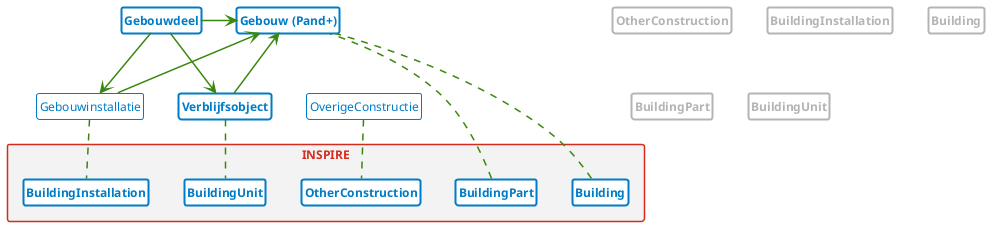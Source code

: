@startuml

' --------v-v-v-v-v-v-v-v--------
' https://www.rijkshuisstijl.nl/organisatiespecifieke-richtlijnen/ministerie-van-binnenlandse-zaken-en-koninkrijksrelaties/deelidentiteit-kerndepartement-bzk
' https://www.rijkshuisstijl.nl/basiselementen/basiselementen-online/online-kleuren
'
' # Communicatiekleuren
' Het kerndepartement van BZK heeft uit het kleurenpalet van de rijkshuisstijl drie kleuren (elk met tint1 / tint2) gekozen:
' - Rijksoverheid hemelblauw #007bc7 (#b2d7ee/#d9ebf7)
' - Rijksoverheid rood #d52b1e (#f2bfbb/#f9dfdd)
' - Rijksoverheid groen #39870c (#c3dbb6/#e1eddb)
' Het gebruik van deze kleuren in combinatie met veel wit wordt gestimuleerd.
'
' # Tinten voor achtergrondkaders, grafieken en tabellen
' Voor achtergrondkaders, grafieken en tabellen kunnen 7 neutrale grijstinten of tinten van een communicatiekleur in stappen van 20% worden toegepast. Voor tekstachtergrond wordt grijstint1 of communicatiekleur tint2 aanbevolen om aan de contrasteisen voor een goede leesbaarheid te voldoen.
'
' Rijksoverheid grijs 1 #f3f3f3
' Rijksoverheid grijs 2 #e6e6e6
' Rijksoverheid grijs 3 #cccccc
' Rijksoverheid grijs 4 #b4b4b4
' Rijksoverheid grijs 5 #999999
' Rijksoverheid grijs 6 #696969
' Rijksoverheid grijs 7 #535353

' --------^-^-^-^-^-^-^-^--------

skinparam defaultFontColor black
skinparam defaultFontName Lucida Sans
skinparam defaultFontSize 11
skinparam defaultFontStyle normal
skinparam defaultMonospacedFontName Lucida Sans Typewriter
' skinparam defaultTextAlignment left
' skinparam lineType ortho
' skinparam lineType polyline
skinparam shadowing false
skinparam wrapWidth 165

skinparam class {
    ArrowColor #39870c
    ArrowFontSize 10
'     ArrowTextAlignment center
    ArrowThickness 1.5
'     AttributeFontColor #000000
    AttributeIconSize 0
    BackgroundColor #ffffff
    BorderColor #007bc7
    BorderThickness 2
    FontColor #007bc7
    FontSize 12
    FontStyle bold
'     StereotypeFontStyle italic
'     StereotypeFontColor #000000
}

skinparam class<<extern>> {
    AttributeFontColor #b4b4b4
    BorderColor #b4b4b4
    FontColor #b4b4b4
    StereotypeFontColor #b4b4b4
}

skinparam class<<vrijwillig>> {
    BorderThickness 1
    FontStyle normal
}

skinparam note {
    BackgroundColor #fdf6bb
    BorderColor #f9e11e
    FontColor #007bc7
}

skinparam package {
    BackgroundColor #f3f3f3
    BorderColor #d52b1e
    FontColor #d52b1e
    FontSize 12
    FontStyle bold
    Style rectangle
}

skinparam package<< subpackage >> {
    BackgroundColor #e6e6e6
    BorderColor #e6e6e6
    FontStyle normal
}

hide circle

hide empty members

hide stereotype

' hide AbstractObject


' =================================================================================================


package "INSPIRE" {
    class Building {
    }
    class BuildingInstallation {
    }
    class BuildingPart {
    }
    class BuildingUnit {
    }
    class OtherConstruction {
    }
}

Verblijfsobject -up-> "Gebouw (Pand+)"
Verblijfsobject .. BuildingUnit
Gebouwdeel --> Verblijfsobject
Gebouwdeel -right-> "Gebouw (Pand+)"
Gebouwdeel --> Gebouwinstallatie
Gebouwinstallatie -up-> "Gebouw (Pand+)"
Gebouwinstallatie .. BuildingInstallation
OverigeConstructie .. OtherConstruction
Building .. "Gebouw (Pand+)"
BuildingPart .. "Gebouw (Pand+)"

class OtherConstruction << extern >> {
}

class BuildingInstallation << extern >> {
}

class Building << extern >> {
}

class BuildingPart << extern >> {
}

class BuildingUnit << extern >> {
}

class OverigeConstructie << vrijwillig >> {
}

class "Gebouw (Pand+)" << Objecttype >> {
}

class Gebouwdeel << Objecttype >> {
}

class Gebouwinstallatie << vrijwillig >> {
}

class Verblijfsobject << Objecttype >> {
}

@enduml
